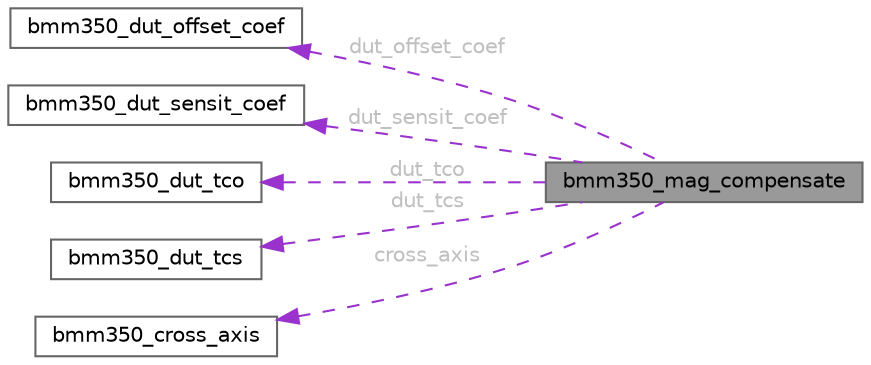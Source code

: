 digraph "bmm350_mag_compensate"
{
 // LATEX_PDF_SIZE
  bgcolor="transparent";
  edge [fontname=Helvetica,fontsize=10,labelfontname=Helvetica,labelfontsize=10];
  node [fontname=Helvetica,fontsize=10,shape=box,height=0.2,width=0.4];
  rankdir="LR";
  Node1 [id="Node000001",label="bmm350_mag_compensate",height=0.2,width=0.4,color="gray40", fillcolor="grey60", style="filled", fontcolor="black",tooltip="bmm350 magnetometer compensate structure"];
  Node2 -> Node1 [id="edge1_Node000001_Node000002",dir="back",color="darkorchid3",style="dashed",tooltip=" ",label=" dut_offset_coef",fontcolor="grey" ];
  Node2 [id="Node000002",label="bmm350_dut_offset_coef",height=0.2,width=0.4,color="gray40", fillcolor="white", style="filled",URL="$structbmm350__dut__offset__coef.html",tooltip="bmm350 magnetometer dut offset coefficient structure"];
  Node3 -> Node1 [id="edge2_Node000001_Node000003",dir="back",color="darkorchid3",style="dashed",tooltip=" ",label=" dut_sensit_coef",fontcolor="grey" ];
  Node3 [id="Node000003",label="bmm350_dut_sensit_coef",height=0.2,width=0.4,color="gray40", fillcolor="white", style="filled",URL="$structbmm350__dut__sensit__coef.html",tooltip="bmm350 magnetometer dut sensitivity coefficient structure"];
  Node4 -> Node1 [id="edge3_Node000001_Node000004",dir="back",color="darkorchid3",style="dashed",tooltip=" ",label=" dut_tco",fontcolor="grey" ];
  Node4 [id="Node000004",label="bmm350_dut_tco",height=0.2,width=0.4,color="gray40", fillcolor="white", style="filled",URL="$structbmm350__dut__tco.html",tooltip="bmm350 magnetometer dut tco structure"];
  Node5 -> Node1 [id="edge4_Node000001_Node000005",dir="back",color="darkorchid3",style="dashed",tooltip=" ",label=" dut_tcs",fontcolor="grey" ];
  Node5 [id="Node000005",label="bmm350_dut_tcs",height=0.2,width=0.4,color="gray40", fillcolor="white", style="filled",URL="$structbmm350__dut__tcs.html",tooltip="bmm350 magnetometer dut tcs structure"];
  Node6 -> Node1 [id="edge5_Node000001_Node000006",dir="back",color="darkorchid3",style="dashed",tooltip=" ",label=" cross_axis",fontcolor="grey" ];
  Node6 [id="Node000006",label="bmm350_cross_axis",height=0.2,width=0.4,color="gray40", fillcolor="white", style="filled",URL="$structbmm350__cross__axis.html",tooltip="bmm350 magnetometer cross axis compensation structure"];
}
